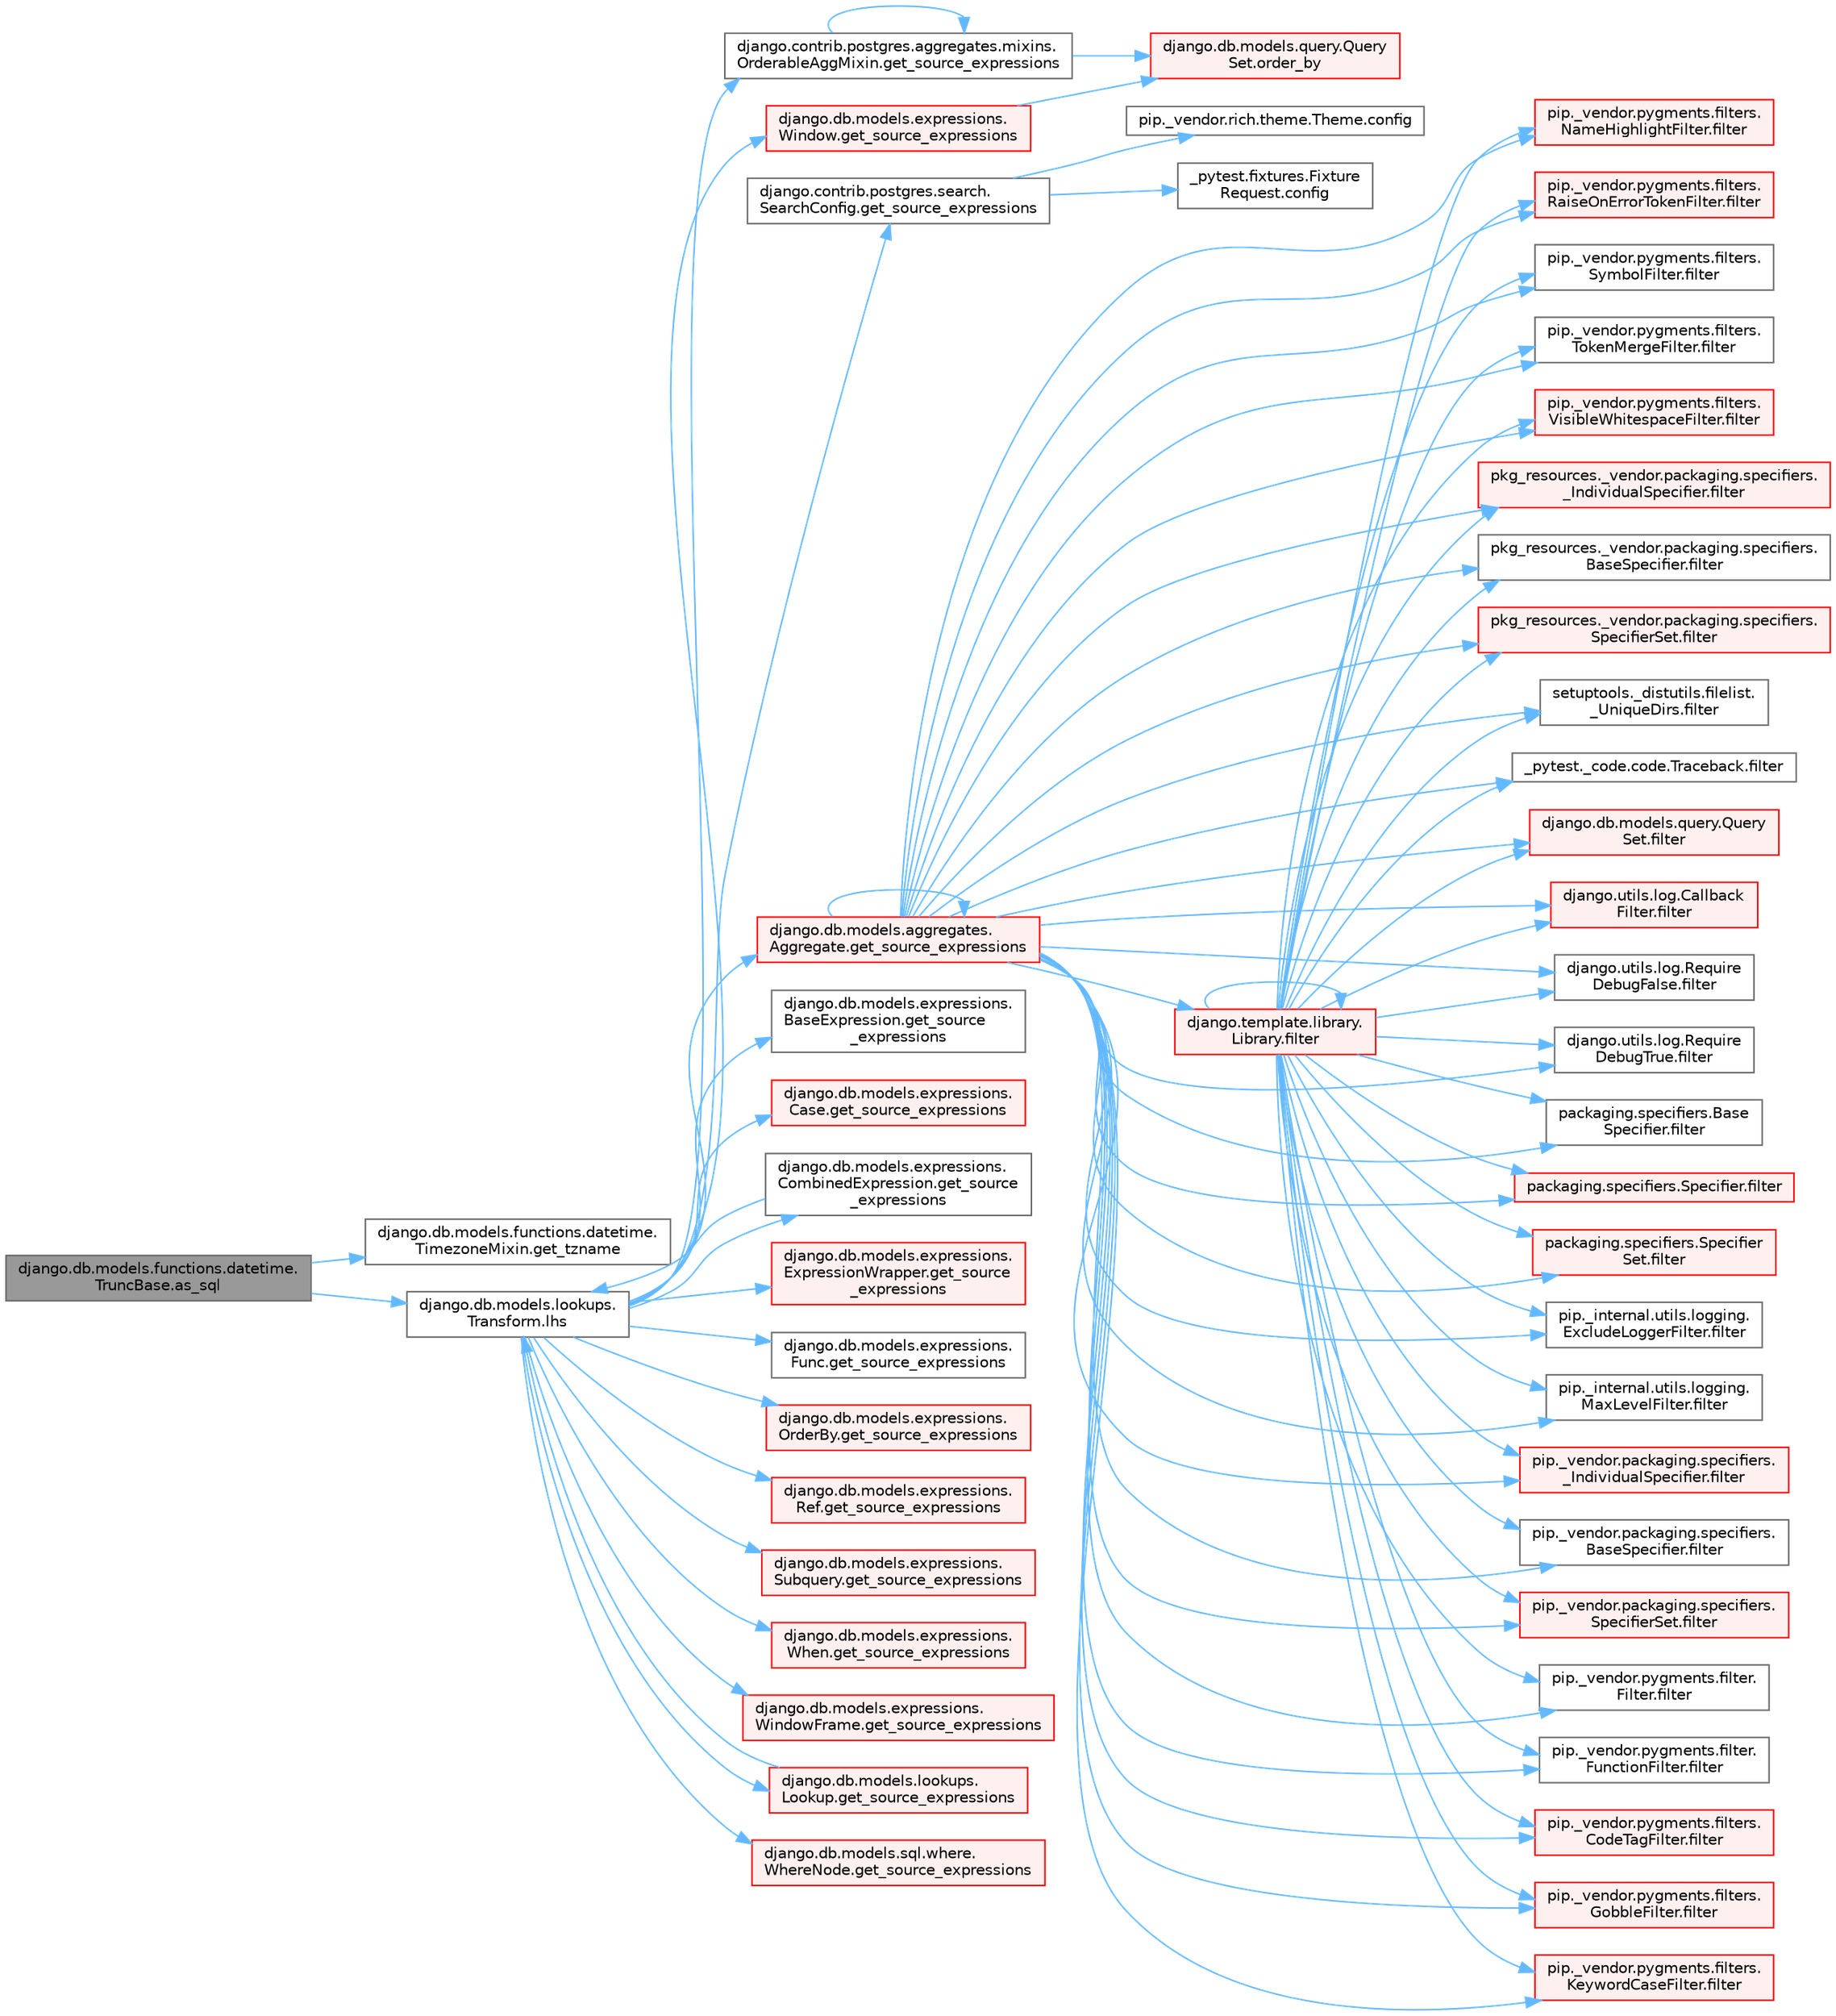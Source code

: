 digraph "django.db.models.functions.datetime.TruncBase.as_sql"
{
 // LATEX_PDF_SIZE
  bgcolor="transparent";
  edge [fontname=Helvetica,fontsize=10,labelfontname=Helvetica,labelfontsize=10];
  node [fontname=Helvetica,fontsize=10,shape=box,height=0.2,width=0.4];
  rankdir="LR";
  Node1 [id="Node000001",label="django.db.models.functions.datetime.\lTruncBase.as_sql",height=0.2,width=0.4,color="gray40", fillcolor="grey60", style="filled", fontcolor="black",tooltip=" "];
  Node1 -> Node2 [id="edge1_Node000001_Node000002",color="steelblue1",style="solid",tooltip=" "];
  Node2 [id="Node000002",label="django.db.models.functions.datetime.\lTimezoneMixin.get_tzname",height=0.2,width=0.4,color="grey40", fillcolor="white", style="filled",URL="$classdjango_1_1db_1_1models_1_1functions_1_1datetime_1_1_timezone_mixin.html#a6e9d6ae100281b367b6c74e2117e9d11",tooltip=" "];
  Node1 -> Node3 [id="edge2_Node000001_Node000003",color="steelblue1",style="solid",tooltip=" "];
  Node3 [id="Node000003",label="django.db.models.lookups.\lTransform.lhs",height=0.2,width=0.4,color="grey40", fillcolor="white", style="filled",URL="$classdjango_1_1db_1_1models_1_1lookups_1_1_transform.html#ac0ce01e192abd1a739a4c77fcc8a1bf9",tooltip=" "];
  Node3 -> Node4 [id="edge3_Node000003_Node000004",color="steelblue1",style="solid",tooltip=" "];
  Node4 [id="Node000004",label="django.contrib.postgres.aggregates.mixins.\lOrderableAggMixin.get_source_expressions",height=0.2,width=0.4,color="grey40", fillcolor="white", style="filled",URL="$classdjango_1_1contrib_1_1postgres_1_1aggregates_1_1mixins_1_1_orderable_agg_mixin.html#abed9d6bb5142aafc8b77ac03f9d7a989",tooltip=" "];
  Node4 -> Node4 [id="edge4_Node000004_Node000004",color="steelblue1",style="solid",tooltip=" "];
  Node4 -> Node5 [id="edge5_Node000004_Node000005",color="steelblue1",style="solid",tooltip=" "];
  Node5 [id="Node000005",label="django.db.models.query.Query\lSet.order_by",height=0.2,width=0.4,color="red", fillcolor="#FFF0F0", style="filled",URL="$classdjango_1_1db_1_1models_1_1query_1_1_query_set.html#a2ad2bc4491b372d7fb5ad808262e6f01",tooltip=" "];
  Node3 -> Node21 [id="edge6_Node000003_Node000021",color="steelblue1",style="solid",tooltip=" "];
  Node21 [id="Node000021",label="django.contrib.postgres.search.\lSearchConfig.get_source_expressions",height=0.2,width=0.4,color="grey40", fillcolor="white", style="filled",URL="$classdjango_1_1contrib_1_1postgres_1_1search_1_1_search_config.html#a2c17d4dfedc6381528df8a0a1b3751bf",tooltip=" "];
  Node21 -> Node22 [id="edge7_Node000021_Node000022",color="steelblue1",style="solid",tooltip=" "];
  Node22 [id="Node000022",label="_pytest.fixtures.Fixture\lRequest.config",height=0.2,width=0.4,color="grey40", fillcolor="white", style="filled",URL="$class__pytest_1_1fixtures_1_1_fixture_request.html#a9ed7b83923283e6cc50ae1c56f68b36d",tooltip=" "];
  Node21 -> Node23 [id="edge8_Node000021_Node000023",color="steelblue1",style="solid",tooltip=" "];
  Node23 [id="Node000023",label="pip._vendor.rich.theme.Theme.config",height=0.2,width=0.4,color="grey40", fillcolor="white", style="filled",URL="$classpip_1_1__vendor_1_1rich_1_1theme_1_1_theme.html#a66944133178df92a2cc2793b6053a2ea",tooltip=" "];
  Node3 -> Node24 [id="edge9_Node000003_Node000024",color="steelblue1",style="solid",tooltip=" "];
  Node24 [id="Node000024",label="django.db.models.aggregates.\lAggregate.get_source_expressions",height=0.2,width=0.4,color="red", fillcolor="#FFF0F0", style="filled",URL="$classdjango_1_1db_1_1models_1_1aggregates_1_1_aggregate.html#a4a47839518c013f780a931e4bcf2d4f1",tooltip=" "];
  Node24 -> Node25 [id="edge10_Node000024_Node000025",color="steelblue1",style="solid",tooltip=" "];
  Node25 [id="Node000025",label="_pytest._code.code.Traceback.filter",height=0.2,width=0.4,color="grey40", fillcolor="white", style="filled",URL="$class__pytest_1_1__code_1_1code_1_1_traceback.html#a55d326907d5380a46c4d3e52f002d33f",tooltip=" "];
  Node24 -> Node26 [id="edge11_Node000024_Node000026",color="steelblue1",style="solid",tooltip=" "];
  Node26 [id="Node000026",label="django.db.models.query.Query\lSet.filter",height=0.2,width=0.4,color="red", fillcolor="#FFF0F0", style="filled",URL="$classdjango_1_1db_1_1models_1_1query_1_1_query_set.html#a9c23f79ac5a5310d628b025b5ab7b7c5",tooltip=" "];
  Node24 -> Node29 [id="edge12_Node000024_Node000029",color="steelblue1",style="solid",tooltip=" "];
  Node29 [id="Node000029",label="django.template.library.\lLibrary.filter",height=0.2,width=0.4,color="red", fillcolor="#FFF0F0", style="filled",URL="$classdjango_1_1template_1_1library_1_1_library.html#ac67bb1211ffc0354d5bf33029a58aa43",tooltip=" "];
  Node29 -> Node25 [id="edge13_Node000029_Node000025",color="steelblue1",style="solid",tooltip=" "];
  Node29 -> Node26 [id="edge14_Node000029_Node000026",color="steelblue1",style="solid",tooltip=" "];
  Node29 -> Node29 [id="edge15_Node000029_Node000029",color="steelblue1",style="solid",tooltip=" "];
  Node29 -> Node30 [id="edge16_Node000029_Node000030",color="steelblue1",style="solid",tooltip=" "];
  Node30 [id="Node000030",label="django.utils.log.Callback\lFilter.filter",height=0.2,width=0.4,color="red", fillcolor="#FFF0F0", style="filled",URL="$classdjango_1_1utils_1_1log_1_1_callback_filter.html#acd2761b2200a4e66f4bd5b729ac43db2",tooltip=" "];
  Node29 -> Node36 [id="edge17_Node000029_Node000036",color="steelblue1",style="solid",tooltip=" "];
  Node36 [id="Node000036",label="django.utils.log.Require\lDebugFalse.filter",height=0.2,width=0.4,color="grey40", fillcolor="white", style="filled",URL="$classdjango_1_1utils_1_1log_1_1_require_debug_false.html#a42e51835198458e09fb949a7af83bef8",tooltip=" "];
  Node29 -> Node37 [id="edge18_Node000029_Node000037",color="steelblue1",style="solid",tooltip=" "];
  Node37 [id="Node000037",label="django.utils.log.Require\lDebugTrue.filter",height=0.2,width=0.4,color="grey40", fillcolor="white", style="filled",URL="$classdjango_1_1utils_1_1log_1_1_require_debug_true.html#a8e1e027eea730028f70556810076c0e8",tooltip=" "];
  Node29 -> Node38 [id="edge19_Node000029_Node000038",color="steelblue1",style="solid",tooltip=" "];
  Node38 [id="Node000038",label="packaging.specifiers.Base\lSpecifier.filter",height=0.2,width=0.4,color="grey40", fillcolor="white", style="filled",URL="$classpackaging_1_1specifiers_1_1_base_specifier.html#aa87c3c882d19a56dd1f949c4b1bde70d",tooltip=" "];
  Node29 -> Node39 [id="edge20_Node000029_Node000039",color="steelblue1",style="solid",tooltip=" "];
  Node39 [id="Node000039",label="packaging.specifiers.Specifier.filter",height=0.2,width=0.4,color="red", fillcolor="#FFF0F0", style="filled",URL="$classpackaging_1_1specifiers_1_1_specifier.html#a22d9e14c5343d89e742b098b6d7997f7",tooltip=" "];
  Node29 -> Node80 [id="edge21_Node000029_Node000080",color="steelblue1",style="solid",tooltip=" "];
  Node80 [id="Node000080",label="packaging.specifiers.Specifier\lSet.filter",height=0.2,width=0.4,color="red", fillcolor="#FFF0F0", style="filled",URL="$classpackaging_1_1specifiers_1_1_specifier_set.html#a65b70b2cc0c5bad34b31461955a36d87",tooltip=" "];
  Node29 -> Node111 [id="edge22_Node000029_Node000111",color="steelblue1",style="solid",tooltip=" "];
  Node111 [id="Node000111",label="pip._internal.utils.logging.\lExcludeLoggerFilter.filter",height=0.2,width=0.4,color="grey40", fillcolor="white", style="filled",URL="$classpip_1_1__internal_1_1utils_1_1logging_1_1_exclude_logger_filter.html#a633a3ddcdc0ebbb98edf2f1e0759d22a",tooltip=" "];
  Node29 -> Node112 [id="edge23_Node000029_Node000112",color="steelblue1",style="solid",tooltip=" "];
  Node112 [id="Node000112",label="pip._internal.utils.logging.\lMaxLevelFilter.filter",height=0.2,width=0.4,color="grey40", fillcolor="white", style="filled",URL="$classpip_1_1__internal_1_1utils_1_1logging_1_1_max_level_filter.html#ac46bbe4d91f47ed8f818f64d25ed2085",tooltip=" "];
  Node29 -> Node113 [id="edge24_Node000029_Node000113",color="steelblue1",style="solid",tooltip=" "];
  Node113 [id="Node000113",label="pip._vendor.packaging.specifiers.\l_IndividualSpecifier.filter",height=0.2,width=0.4,color="red", fillcolor="#FFF0F0", style="filled",URL="$classpip_1_1__vendor_1_1packaging_1_1specifiers_1_1___individual_specifier.html#a6203976cfa5ddd6a1f47f8dfe0669fd7",tooltip=" "];
  Node29 -> Node140 [id="edge25_Node000029_Node000140",color="steelblue1",style="solid",tooltip=" "];
  Node140 [id="Node000140",label="pip._vendor.packaging.specifiers.\lBaseSpecifier.filter",height=0.2,width=0.4,color="grey40", fillcolor="white", style="filled",URL="$classpip_1_1__vendor_1_1packaging_1_1specifiers_1_1_base_specifier.html#a1b2ef14b953df0cf1a317ea573d0ea5a",tooltip=" "];
  Node29 -> Node141 [id="edge26_Node000029_Node000141",color="steelblue1",style="solid",tooltip=" "];
  Node141 [id="Node000141",label="pip._vendor.packaging.specifiers.\lSpecifierSet.filter",height=0.2,width=0.4,color="red", fillcolor="#FFF0F0", style="filled",URL="$classpip_1_1__vendor_1_1packaging_1_1specifiers_1_1_specifier_set.html#a3d7a4e9a4cb787385e37d5832bcc0a64",tooltip=" "];
  Node29 -> Node142 [id="edge27_Node000029_Node000142",color="steelblue1",style="solid",tooltip=" "];
  Node142 [id="Node000142",label="pip._vendor.pygments.filter.\lFilter.filter",height=0.2,width=0.4,color="grey40", fillcolor="white", style="filled",URL="$classpip_1_1__vendor_1_1pygments_1_1filter_1_1_filter.html#a970c118f059ea361c8f184fd86c6873d",tooltip=" "];
  Node29 -> Node143 [id="edge28_Node000029_Node000143",color="steelblue1",style="solid",tooltip=" "];
  Node143 [id="Node000143",label="pip._vendor.pygments.filter.\lFunctionFilter.filter",height=0.2,width=0.4,color="grey40", fillcolor="white", style="filled",URL="$classpip_1_1__vendor_1_1pygments_1_1filter_1_1_function_filter.html#a795616d337e49ea853139b0b96d481e7",tooltip=" "];
  Node29 -> Node144 [id="edge29_Node000029_Node000144",color="steelblue1",style="solid",tooltip=" "];
  Node144 [id="Node000144",label="pip._vendor.pygments.filters.\lCodeTagFilter.filter",height=0.2,width=0.4,color="red", fillcolor="#FFF0F0", style="filled",URL="$classpip_1_1__vendor_1_1pygments_1_1filters_1_1_code_tag_filter.html#adc7f44786b4b83da74faa23a154c8843",tooltip=" "];
  Node29 -> Node146 [id="edge30_Node000029_Node000146",color="steelblue1",style="solid",tooltip=" "];
  Node146 [id="Node000146",label="pip._vendor.pygments.filters.\lGobbleFilter.filter",height=0.2,width=0.4,color="red", fillcolor="#FFF0F0", style="filled",URL="$classpip_1_1__vendor_1_1pygments_1_1filters_1_1_gobble_filter.html#a1f8e662bb1794e2924280dc6564ca148",tooltip=" "];
  Node29 -> Node1774 [id="edge31_Node000029_Node001774",color="steelblue1",style="solid",tooltip=" "];
  Node1774 [id="Node001774",label="pip._vendor.pygments.filters.\lKeywordCaseFilter.filter",height=0.2,width=0.4,color="red", fillcolor="#FFF0F0", style="filled",URL="$classpip_1_1__vendor_1_1pygments_1_1filters_1_1_keyword_case_filter.html#a328d29510b49c572e5ded82852d167c8",tooltip=" "];
  Node29 -> Node1777 [id="edge32_Node000029_Node001777",color="steelblue1",style="solid",tooltip=" "];
  Node1777 [id="Node001777",label="pip._vendor.pygments.filters.\lNameHighlightFilter.filter",height=0.2,width=0.4,color="red", fillcolor="#FFF0F0", style="filled",URL="$classpip_1_1__vendor_1_1pygments_1_1filters_1_1_name_highlight_filter.html#ae389da6c924503203acbc80c559b0043",tooltip=" "];
  Node29 -> Node1782 [id="edge33_Node000029_Node001782",color="steelblue1",style="solid",tooltip=" "];
  Node1782 [id="Node001782",label="pip._vendor.pygments.filters.\lRaiseOnErrorTokenFilter.filter",height=0.2,width=0.4,color="red", fillcolor="#FFF0F0", style="filled",URL="$classpip_1_1__vendor_1_1pygments_1_1filters_1_1_raise_on_error_token_filter.html#aacf420bb16c8d3a430b88e78ee35b253",tooltip=" "];
  Node29 -> Node1786 [id="edge34_Node000029_Node001786",color="steelblue1",style="solid",tooltip=" "];
  Node1786 [id="Node001786",label="pip._vendor.pygments.filters.\lSymbolFilter.filter",height=0.2,width=0.4,color="grey40", fillcolor="white", style="filled",URL="$classpip_1_1__vendor_1_1pygments_1_1filters_1_1_symbol_filter.html#a567de8b7e3bc5f0a87712af81fbc70c7",tooltip=" "];
  Node29 -> Node1787 [id="edge35_Node000029_Node001787",color="steelblue1",style="solid",tooltip=" "];
  Node1787 [id="Node001787",label="pip._vendor.pygments.filters.\lTokenMergeFilter.filter",height=0.2,width=0.4,color="grey40", fillcolor="white", style="filled",URL="$classpip_1_1__vendor_1_1pygments_1_1filters_1_1_token_merge_filter.html#ac3fdd8238fb6976d42540cac395a9543",tooltip=" "];
  Node29 -> Node1788 [id="edge36_Node000029_Node001788",color="steelblue1",style="solid",tooltip=" "];
  Node1788 [id="Node001788",label="pip._vendor.pygments.filters.\lVisibleWhitespaceFilter.filter",height=0.2,width=0.4,color="red", fillcolor="#FFF0F0", style="filled",URL="$classpip_1_1__vendor_1_1pygments_1_1filters_1_1_visible_whitespace_filter.html#a9a7227d129dac7d41fe5b50d9fd97b77",tooltip=" "];
  Node29 -> Node1789 [id="edge37_Node000029_Node001789",color="steelblue1",style="solid",tooltip=" "];
  Node1789 [id="Node001789",label="pkg_resources._vendor.packaging.specifiers.\l_IndividualSpecifier.filter",height=0.2,width=0.4,color="red", fillcolor="#FFF0F0", style="filled",URL="$classpkg__resources_1_1__vendor_1_1packaging_1_1specifiers_1_1___individual_specifier.html#ad284c0e05b23f4b6838266492c00fc3e",tooltip=" "];
  Node29 -> Node1790 [id="edge38_Node000029_Node001790",color="steelblue1",style="solid",tooltip=" "];
  Node1790 [id="Node001790",label="pkg_resources._vendor.packaging.specifiers.\lBaseSpecifier.filter",height=0.2,width=0.4,color="grey40", fillcolor="white", style="filled",URL="$classpkg__resources_1_1__vendor_1_1packaging_1_1specifiers_1_1_base_specifier.html#a08f789f03784e5505adfce76a34b64f0",tooltip=" "];
  Node29 -> Node1791 [id="edge39_Node000029_Node001791",color="steelblue1",style="solid",tooltip=" "];
  Node1791 [id="Node001791",label="pkg_resources._vendor.packaging.specifiers.\lSpecifierSet.filter",height=0.2,width=0.4,color="red", fillcolor="#FFF0F0", style="filled",URL="$classpkg__resources_1_1__vendor_1_1packaging_1_1specifiers_1_1_specifier_set.html#a9935b066c65c5b7849bd09a27171e1ba",tooltip=" "];
  Node29 -> Node1792 [id="edge40_Node000029_Node001792",color="steelblue1",style="solid",tooltip=" "];
  Node1792 [id="Node001792",label="setuptools._distutils.filelist.\l_UniqueDirs.filter",height=0.2,width=0.4,color="grey40", fillcolor="white", style="filled",URL="$classsetuptools_1_1__distutils_1_1filelist_1_1___unique_dirs.html#a351fccd2f8d782034811f470cf8e3815",tooltip=" "];
  Node24 -> Node30 [id="edge41_Node000024_Node000030",color="steelblue1",style="solid",tooltip=" "];
  Node24 -> Node36 [id="edge42_Node000024_Node000036",color="steelblue1",style="solid",tooltip=" "];
  Node24 -> Node37 [id="edge43_Node000024_Node000037",color="steelblue1",style="solid",tooltip=" "];
  Node24 -> Node38 [id="edge44_Node000024_Node000038",color="steelblue1",style="solid",tooltip=" "];
  Node24 -> Node39 [id="edge45_Node000024_Node000039",color="steelblue1",style="solid",tooltip=" "];
  Node24 -> Node80 [id="edge46_Node000024_Node000080",color="steelblue1",style="solid",tooltip=" "];
  Node24 -> Node111 [id="edge47_Node000024_Node000111",color="steelblue1",style="solid",tooltip=" "];
  Node24 -> Node112 [id="edge48_Node000024_Node000112",color="steelblue1",style="solid",tooltip=" "];
  Node24 -> Node113 [id="edge49_Node000024_Node000113",color="steelblue1",style="solid",tooltip=" "];
  Node24 -> Node140 [id="edge50_Node000024_Node000140",color="steelblue1",style="solid",tooltip=" "];
  Node24 -> Node141 [id="edge51_Node000024_Node000141",color="steelblue1",style="solid",tooltip=" "];
  Node24 -> Node142 [id="edge52_Node000024_Node000142",color="steelblue1",style="solid",tooltip=" "];
  Node24 -> Node143 [id="edge53_Node000024_Node000143",color="steelblue1",style="solid",tooltip=" "];
  Node24 -> Node144 [id="edge54_Node000024_Node000144",color="steelblue1",style="solid",tooltip=" "];
  Node24 -> Node146 [id="edge55_Node000024_Node000146",color="steelblue1",style="solid",tooltip=" "];
  Node24 -> Node1774 [id="edge56_Node000024_Node001774",color="steelblue1",style="solid",tooltip=" "];
  Node24 -> Node1777 [id="edge57_Node000024_Node001777",color="steelblue1",style="solid",tooltip=" "];
  Node24 -> Node1782 [id="edge58_Node000024_Node001782",color="steelblue1",style="solid",tooltip=" "];
  Node24 -> Node1786 [id="edge59_Node000024_Node001786",color="steelblue1",style="solid",tooltip=" "];
  Node24 -> Node1787 [id="edge60_Node000024_Node001787",color="steelblue1",style="solid",tooltip=" "];
  Node24 -> Node1788 [id="edge61_Node000024_Node001788",color="steelblue1",style="solid",tooltip=" "];
  Node24 -> Node1789 [id="edge62_Node000024_Node001789",color="steelblue1",style="solid",tooltip=" "];
  Node24 -> Node1790 [id="edge63_Node000024_Node001790",color="steelblue1",style="solid",tooltip=" "];
  Node24 -> Node1791 [id="edge64_Node000024_Node001791",color="steelblue1",style="solid",tooltip=" "];
  Node24 -> Node1792 [id="edge65_Node000024_Node001792",color="steelblue1",style="solid",tooltip=" "];
  Node24 -> Node24 [id="edge66_Node000024_Node000024",color="steelblue1",style="solid",tooltip=" "];
  Node3 -> Node263 [id="edge67_Node000003_Node000263",color="steelblue1",style="solid",tooltip=" "];
  Node263 [id="Node000263",label="django.db.models.expressions.\lBaseExpression.get_source\l_expressions",height=0.2,width=0.4,color="grey40", fillcolor="white", style="filled",URL="$classdjango_1_1db_1_1models_1_1expressions_1_1_base_expression.html#a1a052b2bf91363cc1367dbffb2b47708",tooltip=" "];
  Node3 -> Node264 [id="edge68_Node000003_Node000264",color="steelblue1",style="solid",tooltip=" "];
  Node264 [id="Node000264",label="django.db.models.expressions.\lCase.get_source_expressions",height=0.2,width=0.4,color="red", fillcolor="#FFF0F0", style="filled",URL="$classdjango_1_1db_1_1models_1_1expressions_1_1_case.html#a342de2ff64d7b1a41e1a86d89dee51b4",tooltip=" "];
  Node3 -> Node271 [id="edge69_Node000003_Node000271",color="steelblue1",style="solid",tooltip=" "];
  Node271 [id="Node000271",label="django.db.models.expressions.\lCombinedExpression.get_source\l_expressions",height=0.2,width=0.4,color="grey40", fillcolor="white", style="filled",URL="$classdjango_1_1db_1_1models_1_1expressions_1_1_combined_expression.html#a310a894787d41c927558cb35b23d3a90",tooltip=" "];
  Node271 -> Node3 [id="edge70_Node000271_Node000003",color="steelblue1",style="solid",tooltip=" "];
  Node3 -> Node272 [id="edge71_Node000003_Node000272",color="steelblue1",style="solid",tooltip=" "];
  Node272 [id="Node000272",label="django.db.models.expressions.\lExpressionWrapper.get_source\l_expressions",height=0.2,width=0.4,color="red", fillcolor="#FFF0F0", style="filled",URL="$classdjango_1_1db_1_1models_1_1expressions_1_1_expression_wrapper.html#abdd54fb24f108830588d86a69e619e8f",tooltip=" "];
  Node3 -> Node276 [id="edge72_Node000003_Node000276",color="steelblue1",style="solid",tooltip=" "];
  Node276 [id="Node000276",label="django.db.models.expressions.\lFunc.get_source_expressions",height=0.2,width=0.4,color="grey40", fillcolor="white", style="filled",URL="$classdjango_1_1db_1_1models_1_1expressions_1_1_func.html#a2edd81324f310981c50c4d7d6b02fc36",tooltip=" "];
  Node3 -> Node277 [id="edge73_Node000003_Node000277",color="steelblue1",style="solid",tooltip=" "];
  Node277 [id="Node000277",label="django.db.models.expressions.\lOrderBy.get_source_expressions",height=0.2,width=0.4,color="red", fillcolor="#FFF0F0", style="filled",URL="$classdjango_1_1db_1_1models_1_1expressions_1_1_order_by.html#aa0b698a72cab3662300d9849e2e0b2df",tooltip=" "];
  Node3 -> Node278 [id="edge74_Node000003_Node000278",color="steelblue1",style="solid",tooltip=" "];
  Node278 [id="Node000278",label="django.db.models.expressions.\lRef.get_source_expressions",height=0.2,width=0.4,color="red", fillcolor="#FFF0F0", style="filled",URL="$classdjango_1_1db_1_1models_1_1expressions_1_1_ref.html#a34966901a7ce794db70ff599b65fe2ce",tooltip=" "];
  Node3 -> Node279 [id="edge75_Node000003_Node000279",color="steelblue1",style="solid",tooltip=" "];
  Node279 [id="Node000279",label="django.db.models.expressions.\lSubquery.get_source_expressions",height=0.2,width=0.4,color="red", fillcolor="#FFF0F0", style="filled",URL="$classdjango_1_1db_1_1models_1_1expressions_1_1_subquery.html#a39b90b2b3d0ee3caf0b75571062f214e",tooltip=" "];
  Node3 -> Node280 [id="edge76_Node000003_Node000280",color="steelblue1",style="solid",tooltip=" "];
  Node280 [id="Node000280",label="django.db.models.expressions.\lWhen.get_source_expressions",height=0.2,width=0.4,color="red", fillcolor="#FFF0F0", style="filled",URL="$classdjango_1_1db_1_1models_1_1expressions_1_1_when.html#aed38e210fabf48478aed2ff00ccbdfbe",tooltip=" "];
  Node3 -> Node285 [id="edge77_Node000003_Node000285",color="steelblue1",style="solid",tooltip=" "];
  Node285 [id="Node000285",label="django.db.models.expressions.\lWindow.get_source_expressions",height=0.2,width=0.4,color="red", fillcolor="#FFF0F0", style="filled",URL="$classdjango_1_1db_1_1models_1_1expressions_1_1_window.html#a52d79e8fa282239e67f8d9cdc5112388",tooltip=" "];
  Node285 -> Node5 [id="edge78_Node000285_Node000005",color="steelblue1",style="solid",tooltip=" "];
  Node3 -> Node287 [id="edge79_Node000003_Node000287",color="steelblue1",style="solid",tooltip=" "];
  Node287 [id="Node000287",label="django.db.models.expressions.\lWindowFrame.get_source_expressions",height=0.2,width=0.4,color="red", fillcolor="#FFF0F0", style="filled",URL="$classdjango_1_1db_1_1models_1_1expressions_1_1_window_frame.html#a4b54c4c9b4c4a68308953d25703a2544",tooltip=" "];
  Node3 -> Node2899 [id="edge80_Node000003_Node002899",color="steelblue1",style="solid",tooltip=" "];
  Node2899 [id="Node002899",label="django.db.models.lookups.\lLookup.get_source_expressions",height=0.2,width=0.4,color="red", fillcolor="#FFF0F0", style="filled",URL="$classdjango_1_1db_1_1models_1_1lookups_1_1_lookup.html#ab733397a7e7276a69a7092430799a22a",tooltip=" "];
  Node2899 -> Node3 [id="edge81_Node002899_Node000003",color="steelblue1",style="solid",tooltip=" "];
  Node3 -> Node2901 [id="edge82_Node000003_Node002901",color="steelblue1",style="solid",tooltip=" "];
  Node2901 [id="Node002901",label="django.db.models.sql.where.\lWhereNode.get_source_expressions",height=0.2,width=0.4,color="red", fillcolor="#FFF0F0", style="filled",URL="$classdjango_1_1db_1_1models_1_1sql_1_1where_1_1_where_node.html#ae3155308ff1faf4914e3e7f0134f49d7",tooltip=" "];
}
